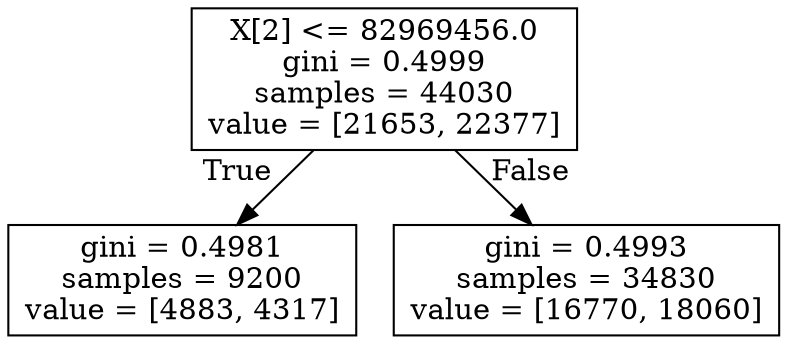 digraph Tree {
node [shape=box] ;
0 [label="X[2] <= 82969456.0\ngini = 0.4999\nsamples = 44030\nvalue = [21653, 22377]"] ;
1 [label="gini = 0.4981\nsamples = 9200\nvalue = [4883, 4317]"] ;
0 -> 1 [labeldistance=2.5, labelangle=45, headlabel="True"] ;
2 [label="gini = 0.4993\nsamples = 34830\nvalue = [16770, 18060]"] ;
0 -> 2 [labeldistance=2.5, labelangle=-45, headlabel="False"] ;
}